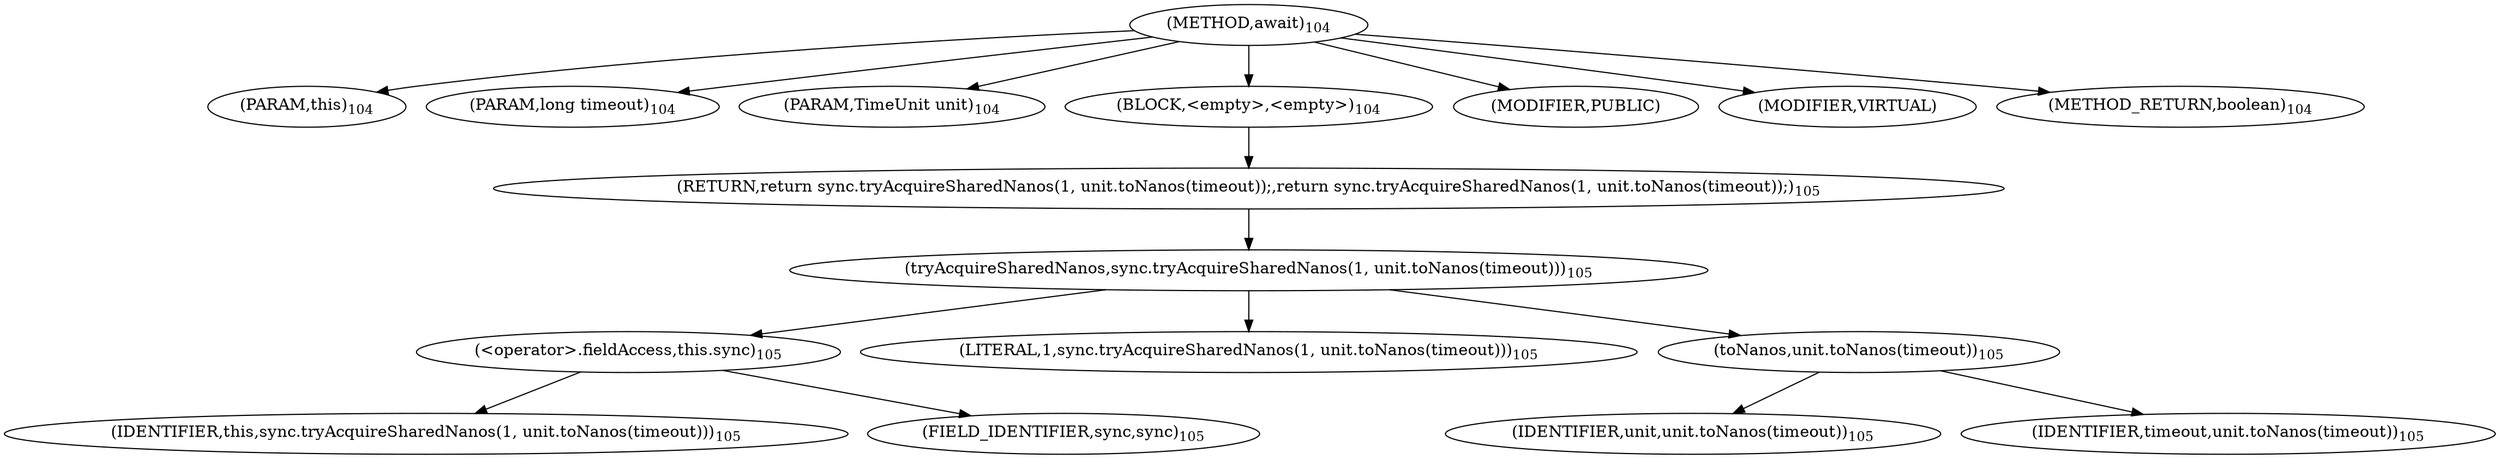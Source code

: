 digraph "await" {  
"212" [label = <(METHOD,await)<SUB>104</SUB>> ]
"213" [label = <(PARAM,this)<SUB>104</SUB>> ]
"214" [label = <(PARAM,long timeout)<SUB>104</SUB>> ]
"215" [label = <(PARAM,TimeUnit unit)<SUB>104</SUB>> ]
"216" [label = <(BLOCK,&lt;empty&gt;,&lt;empty&gt;)<SUB>104</SUB>> ]
"217" [label = <(RETURN,return sync.tryAcquireSharedNanos(1, unit.toNanos(timeout));,return sync.tryAcquireSharedNanos(1, unit.toNanos(timeout));)<SUB>105</SUB>> ]
"218" [label = <(tryAcquireSharedNanos,sync.tryAcquireSharedNanos(1, unit.toNanos(timeout)))<SUB>105</SUB>> ]
"219" [label = <(&lt;operator&gt;.fieldAccess,this.sync)<SUB>105</SUB>> ]
"220" [label = <(IDENTIFIER,this,sync.tryAcquireSharedNanos(1, unit.toNanos(timeout)))<SUB>105</SUB>> ]
"221" [label = <(FIELD_IDENTIFIER,sync,sync)<SUB>105</SUB>> ]
"222" [label = <(LITERAL,1,sync.tryAcquireSharedNanos(1, unit.toNanos(timeout)))<SUB>105</SUB>> ]
"223" [label = <(toNanos,unit.toNanos(timeout))<SUB>105</SUB>> ]
"224" [label = <(IDENTIFIER,unit,unit.toNanos(timeout))<SUB>105</SUB>> ]
"225" [label = <(IDENTIFIER,timeout,unit.toNanos(timeout))<SUB>105</SUB>> ]
"226" [label = <(MODIFIER,PUBLIC)> ]
"227" [label = <(MODIFIER,VIRTUAL)> ]
"228" [label = <(METHOD_RETURN,boolean)<SUB>104</SUB>> ]
  "212" -> "213" 
  "212" -> "214" 
  "212" -> "215" 
  "212" -> "216" 
  "212" -> "226" 
  "212" -> "227" 
  "212" -> "228" 
  "216" -> "217" 
  "217" -> "218" 
  "218" -> "219" 
  "218" -> "222" 
  "218" -> "223" 
  "219" -> "220" 
  "219" -> "221" 
  "223" -> "224" 
  "223" -> "225" 
}
